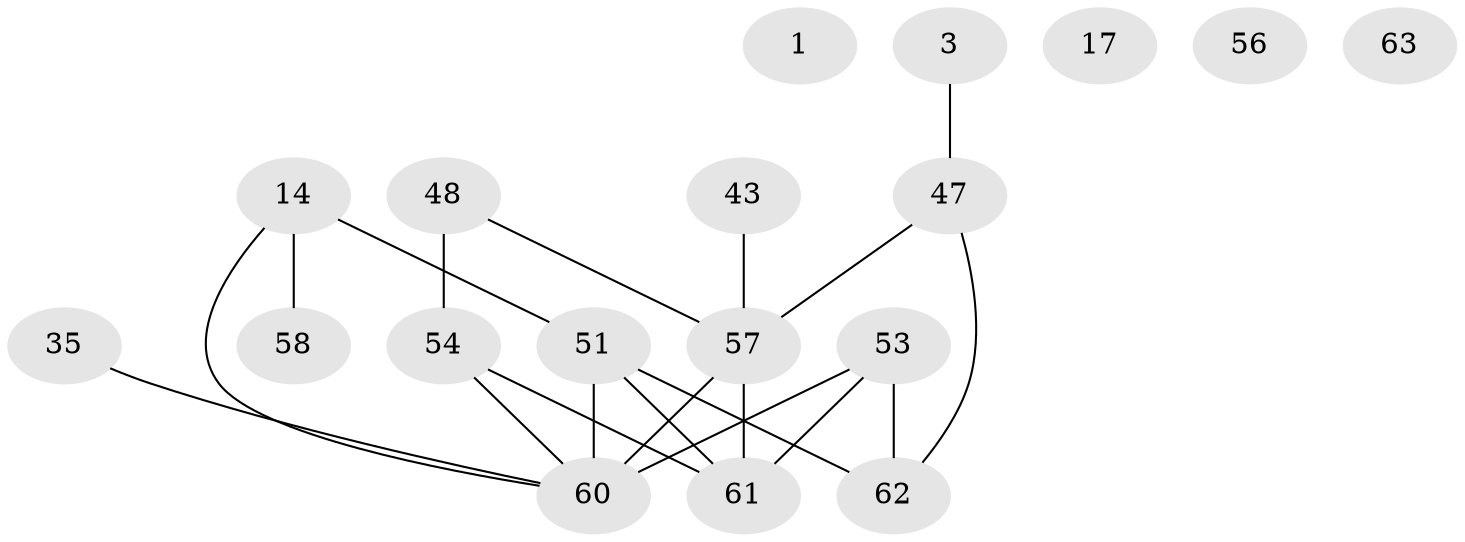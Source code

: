 // original degree distribution, {0: 0.06349206349206349, 5: 0.1111111111111111, 1: 0.15873015873015872, 2: 0.1746031746031746, 4: 0.2222222222222222, 3: 0.2222222222222222, 8: 0.015873015873015872, 6: 0.015873015873015872, 7: 0.015873015873015872}
// Generated by graph-tools (version 1.1) at 2025/43/03/04/25 21:43:15]
// undirected, 18 vertices, 20 edges
graph export_dot {
graph [start="1"]
  node [color=gray90,style=filled];
  1;
  3;
  14;
  17;
  35;
  43;
  47;
  48 [super="+42"];
  51 [super="+46+39+20+32"];
  53 [super="+33+16+49"];
  54 [super="+27"];
  56;
  57 [super="+19+2+15"];
  58 [super="+26+31"];
  60 [super="+5+55+37+23+50"];
  61 [super="+40+59+10+52"];
  62 [super="+45+18"];
  63;
  3 -- 47;
  14 -- 51 [weight=2];
  14 -- 58 [weight=2];
  14 -- 60;
  35 -- 60;
  43 -- 57;
  47 -- 57 [weight=3];
  47 -- 62 [weight=3];
  48 -- 54 [weight=2];
  48 -- 57;
  51 -- 62 [weight=2];
  51 -- 61 [weight=2];
  51 -- 60 [weight=2];
  53 -- 61 [weight=2];
  53 -- 60 [weight=7];
  53 -- 62 [weight=4];
  54 -- 60;
  54 -- 61 [weight=4];
  57 -- 61 [weight=5];
  57 -- 60 [weight=2];
}
